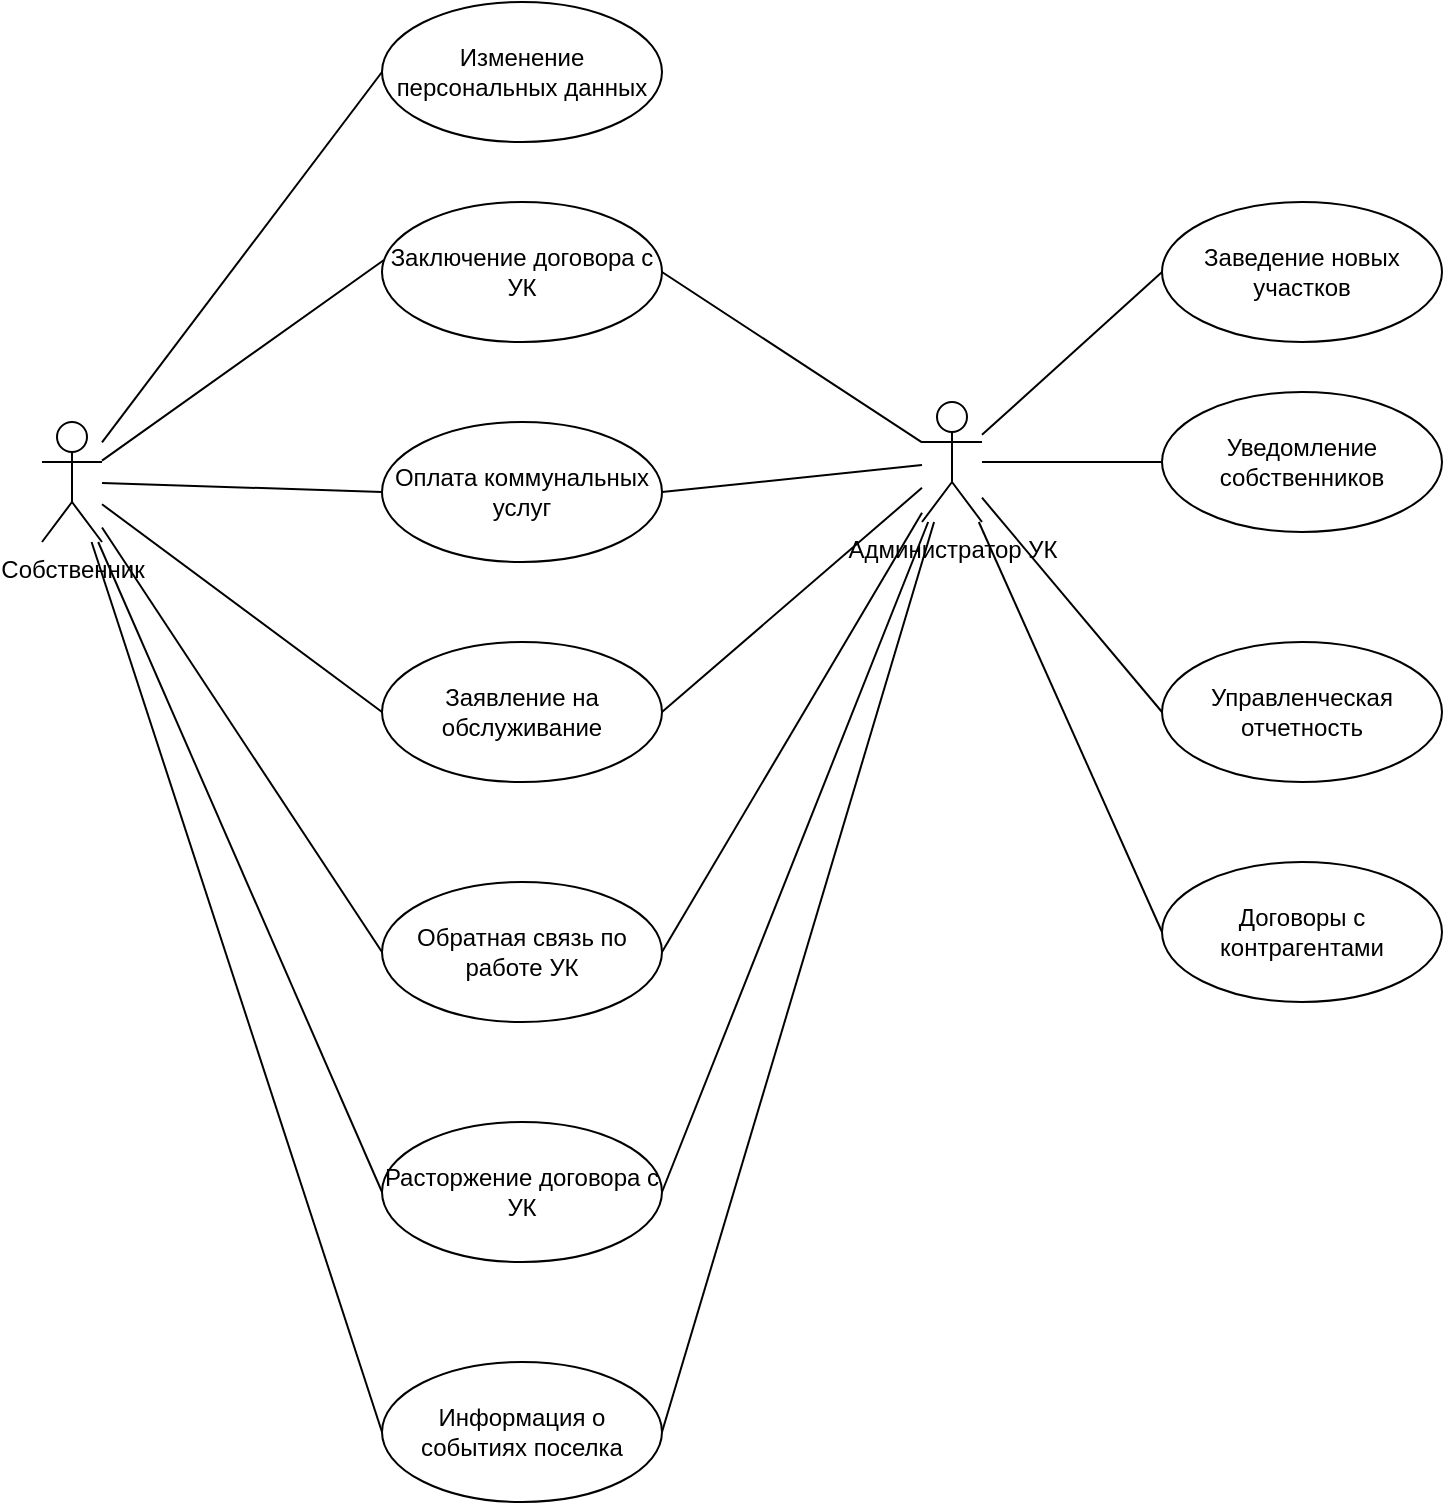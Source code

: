 <mxfile version="13.10.4" type="github">
  <diagram name="Page-1" id="c4acf3e9-155e-7222-9cf6-157b1a14988f">
    <mxGraphModel dx="648" dy="718" grid="1" gridSize="10" guides="1" tooltips="1" connect="1" arrows="1" fold="1" page="1" pageScale="1" pageWidth="850" pageHeight="1100" background="#ffffff" math="0" shadow="0">
      <root>
        <mxCell id="0" />
        <mxCell id="1" parent="0" />
        <mxCell id="YTRROF7AAzYIW9vtYWbR-4" style="rounded=0;orthogonalLoop=1;jettySize=auto;html=1;entryX=0.007;entryY=0.414;entryDx=0;entryDy=0;entryPerimeter=0;endArrow=none;endFill=0;" parent="1" source="YTRROF7AAzYIW9vtYWbR-1" target="YTRROF7AAzYIW9vtYWbR-2" edge="1">
          <mxGeometry relative="1" as="geometry" />
        </mxCell>
        <mxCell id="YTRROF7AAzYIW9vtYWbR-6" style="edgeStyle=none;rounded=0;orthogonalLoop=1;jettySize=auto;html=1;entryX=0;entryY=0.5;entryDx=0;entryDy=0;endArrow=none;endFill=0;" parent="1" source="YTRROF7AAzYIW9vtYWbR-1" target="YTRROF7AAzYIW9vtYWbR-5" edge="1">
          <mxGeometry relative="1" as="geometry" />
        </mxCell>
        <mxCell id="YTRROF7AAzYIW9vtYWbR-8" style="edgeStyle=none;rounded=0;orthogonalLoop=1;jettySize=auto;html=1;entryX=0;entryY=0.5;entryDx=0;entryDy=0;endArrow=none;endFill=0;" parent="1" source="YTRROF7AAzYIW9vtYWbR-1" target="YTRROF7AAzYIW9vtYWbR-7" edge="1">
          <mxGeometry relative="1" as="geometry" />
        </mxCell>
        <mxCell id="YTRROF7AAzYIW9vtYWbR-10" style="edgeStyle=none;rounded=0;orthogonalLoop=1;jettySize=auto;html=1;entryX=0;entryY=0.5;entryDx=0;entryDy=0;endArrow=none;endFill=0;" parent="1" source="YTRROF7AAzYIW9vtYWbR-1" target="YTRROF7AAzYIW9vtYWbR-9" edge="1">
          <mxGeometry relative="1" as="geometry" />
        </mxCell>
        <mxCell id="YTRROF7AAzYIW9vtYWbR-12" style="edgeStyle=none;rounded=0;orthogonalLoop=1;jettySize=auto;html=1;entryX=0;entryY=0.5;entryDx=0;entryDy=0;endArrow=none;endFill=0;" parent="1" source="YTRROF7AAzYIW9vtYWbR-1" target="YTRROF7AAzYIW9vtYWbR-11" edge="1">
          <mxGeometry relative="1" as="geometry" />
        </mxCell>
        <mxCell id="YTRROF7AAzYIW9vtYWbR-14" style="edgeStyle=none;rounded=0;orthogonalLoop=1;jettySize=auto;html=1;entryX=0;entryY=0.5;entryDx=0;entryDy=0;endArrow=none;endFill=0;" parent="1" source="YTRROF7AAzYIW9vtYWbR-1" target="YTRROF7AAzYIW9vtYWbR-13" edge="1">
          <mxGeometry relative="1" as="geometry" />
        </mxCell>
        <mxCell id="YTRROF7AAzYIW9vtYWbR-28" style="edgeStyle=none;rounded=0;orthogonalLoop=1;jettySize=auto;html=1;entryX=0;entryY=0.5;entryDx=0;entryDy=0;endArrow=none;endFill=0;" parent="1" source="YTRROF7AAzYIW9vtYWbR-1" target="YTRROF7AAzYIW9vtYWbR-27" edge="1">
          <mxGeometry relative="1" as="geometry" />
        </mxCell>
        <mxCell id="YTRROF7AAzYIW9vtYWbR-1" value="Собственник" style="shape=umlActor;verticalLabelPosition=bottom;verticalAlign=top;html=1;" parent="1" vertex="1">
          <mxGeometry x="70" y="240" width="30" height="60" as="geometry" />
        </mxCell>
        <mxCell id="YTRROF7AAzYIW9vtYWbR-2" value="Заключение договора с УК" style="ellipse;whiteSpace=wrap;html=1;" parent="1" vertex="1">
          <mxGeometry x="240" y="130" width="140" height="70" as="geometry" />
        </mxCell>
        <mxCell id="YTRROF7AAzYIW9vtYWbR-5" value="Оплата коммунальных услуг" style="ellipse;whiteSpace=wrap;html=1;" parent="1" vertex="1">
          <mxGeometry x="240" y="240" width="140" height="70" as="geometry" />
        </mxCell>
        <mxCell id="YTRROF7AAzYIW9vtYWbR-7" value="Заявление на обслуживание" style="ellipse;whiteSpace=wrap;html=1;" parent="1" vertex="1">
          <mxGeometry x="240" y="350" width="140" height="70" as="geometry" />
        </mxCell>
        <mxCell id="YTRROF7AAzYIW9vtYWbR-9" value="Обратная связь по работе УК" style="ellipse;whiteSpace=wrap;html=1;" parent="1" vertex="1">
          <mxGeometry x="240" y="470" width="140" height="70" as="geometry" />
        </mxCell>
        <mxCell id="YTRROF7AAzYIW9vtYWbR-11" value="Расторжение договора с УК" style="ellipse;whiteSpace=wrap;html=1;" parent="1" vertex="1">
          <mxGeometry x="240" y="590" width="140" height="70" as="geometry" />
        </mxCell>
        <mxCell id="YTRROF7AAzYIW9vtYWbR-13" value="Информация о событиях поселка" style="ellipse;whiteSpace=wrap;html=1;" parent="1" vertex="1">
          <mxGeometry x="240" y="710" width="140" height="70" as="geometry" />
        </mxCell>
        <mxCell id="YTRROF7AAzYIW9vtYWbR-17" style="edgeStyle=none;rounded=0;orthogonalLoop=1;jettySize=auto;html=1;entryX=1;entryY=0.5;entryDx=0;entryDy=0;endArrow=none;endFill=0;" parent="1" source="YTRROF7AAzYIW9vtYWbR-15" target="YTRROF7AAzYIW9vtYWbR-2" edge="1">
          <mxGeometry relative="1" as="geometry" />
        </mxCell>
        <mxCell id="YTRROF7AAzYIW9vtYWbR-18" style="edgeStyle=none;rounded=0;orthogonalLoop=1;jettySize=auto;html=1;entryX=1;entryY=0.5;entryDx=0;entryDy=0;endArrow=none;endFill=0;" parent="1" source="YTRROF7AAzYIW9vtYWbR-15" target="YTRROF7AAzYIW9vtYWbR-5" edge="1">
          <mxGeometry relative="1" as="geometry" />
        </mxCell>
        <mxCell id="YTRROF7AAzYIW9vtYWbR-19" style="edgeStyle=none;rounded=0;orthogonalLoop=1;jettySize=auto;html=1;entryX=1;entryY=0.5;entryDx=0;entryDy=0;endArrow=none;endFill=0;" parent="1" source="YTRROF7AAzYIW9vtYWbR-15" target="YTRROF7AAzYIW9vtYWbR-7" edge="1">
          <mxGeometry relative="1" as="geometry" />
        </mxCell>
        <mxCell id="YTRROF7AAzYIW9vtYWbR-20" style="edgeStyle=none;rounded=0;orthogonalLoop=1;jettySize=auto;html=1;entryX=1;entryY=0.5;entryDx=0;entryDy=0;endArrow=none;endFill=0;" parent="1" source="YTRROF7AAzYIW9vtYWbR-15" target="YTRROF7AAzYIW9vtYWbR-9" edge="1">
          <mxGeometry relative="1" as="geometry" />
        </mxCell>
        <mxCell id="YTRROF7AAzYIW9vtYWbR-21" style="edgeStyle=none;rounded=0;orthogonalLoop=1;jettySize=auto;html=1;entryX=1;entryY=0.5;entryDx=0;entryDy=0;endArrow=none;endFill=0;" parent="1" source="YTRROF7AAzYIW9vtYWbR-15" target="YTRROF7AAzYIW9vtYWbR-11" edge="1">
          <mxGeometry relative="1" as="geometry" />
        </mxCell>
        <mxCell id="YTRROF7AAzYIW9vtYWbR-23" style="edgeStyle=none;rounded=0;orthogonalLoop=1;jettySize=auto;html=1;entryX=1;entryY=0.5;entryDx=0;entryDy=0;endArrow=none;endFill=0;" parent="1" source="YTRROF7AAzYIW9vtYWbR-15" target="YTRROF7AAzYIW9vtYWbR-13" edge="1">
          <mxGeometry relative="1" as="geometry" />
        </mxCell>
        <mxCell id="YTRROF7AAzYIW9vtYWbR-25" style="edgeStyle=none;rounded=0;orthogonalLoop=1;jettySize=auto;html=1;entryX=0;entryY=0.5;entryDx=0;entryDy=0;endArrow=none;endFill=0;" parent="1" source="YTRROF7AAzYIW9vtYWbR-15" target="YTRROF7AAzYIW9vtYWbR-24" edge="1">
          <mxGeometry relative="1" as="geometry" />
        </mxCell>
        <mxCell id="YTRROF7AAzYIW9vtYWbR-29" style="edgeStyle=none;rounded=0;orthogonalLoop=1;jettySize=auto;html=1;entryX=0;entryY=0.5;entryDx=0;entryDy=0;endArrow=none;endFill=0;" parent="1" source="YTRROF7AAzYIW9vtYWbR-15" target="YTRROF7AAzYIW9vtYWbR-26" edge="1">
          <mxGeometry relative="1" as="geometry" />
        </mxCell>
        <mxCell id="YTRROF7AAzYIW9vtYWbR-31" style="edgeStyle=none;rounded=0;orthogonalLoop=1;jettySize=auto;html=1;entryX=0;entryY=0.5;entryDx=0;entryDy=0;endArrow=none;endFill=0;" parent="1" source="YTRROF7AAzYIW9vtYWbR-15" target="YTRROF7AAzYIW9vtYWbR-30" edge="1">
          <mxGeometry relative="1" as="geometry" />
        </mxCell>
        <mxCell id="YTRROF7AAzYIW9vtYWbR-33" style="edgeStyle=none;rounded=0;orthogonalLoop=1;jettySize=auto;html=1;entryX=0;entryY=0.5;entryDx=0;entryDy=0;endArrow=none;endFill=0;" parent="1" source="YTRROF7AAzYIW9vtYWbR-15" target="YTRROF7AAzYIW9vtYWbR-32" edge="1">
          <mxGeometry relative="1" as="geometry" />
        </mxCell>
        <mxCell id="YTRROF7AAzYIW9vtYWbR-15" value="Администратор УК" style="shape=umlActor;verticalLabelPosition=bottom;verticalAlign=top;html=1;" parent="1" vertex="1">
          <mxGeometry x="510" y="230" width="30" height="60" as="geometry" />
        </mxCell>
        <mxCell id="YTRROF7AAzYIW9vtYWbR-24" value="Заведение новых участков" style="ellipse;whiteSpace=wrap;html=1;" parent="1" vertex="1">
          <mxGeometry x="630" y="130" width="140" height="70" as="geometry" />
        </mxCell>
        <mxCell id="YTRROF7AAzYIW9vtYWbR-26" value="Уведомление собственников" style="ellipse;whiteSpace=wrap;html=1;" parent="1" vertex="1">
          <mxGeometry x="630" y="225" width="140" height="70" as="geometry" />
        </mxCell>
        <mxCell id="YTRROF7AAzYIW9vtYWbR-27" value="Изменение персональных данных" style="ellipse;whiteSpace=wrap;html=1;" parent="1" vertex="1">
          <mxGeometry x="240" y="30" width="140" height="70" as="geometry" />
        </mxCell>
        <mxCell id="YTRROF7AAzYIW9vtYWbR-30" value="Управленческая отчетность" style="ellipse;whiteSpace=wrap;html=1;" parent="1" vertex="1">
          <mxGeometry x="630" y="350" width="140" height="70" as="geometry" />
        </mxCell>
        <mxCell id="YTRROF7AAzYIW9vtYWbR-32" value="Договоры с контрагентами" style="ellipse;whiteSpace=wrap;html=1;" parent="1" vertex="1">
          <mxGeometry x="630" y="460" width="140" height="70" as="geometry" />
        </mxCell>
      </root>
    </mxGraphModel>
  </diagram>
</mxfile>

